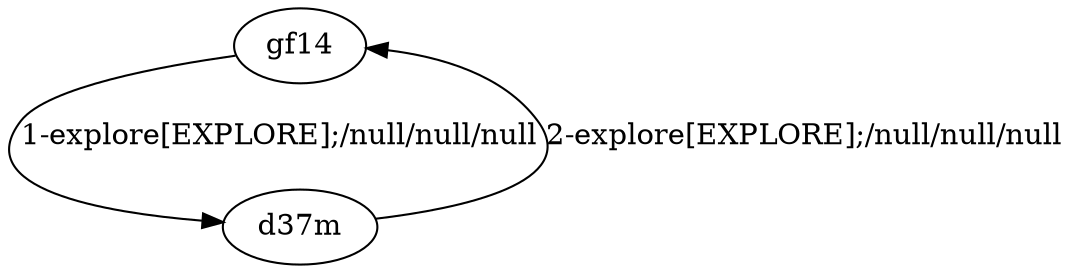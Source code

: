 # Total number of goals covered by this test: 1
# d37m --> gf14

digraph g {
"gf14" -> "d37m" [label = "1-explore[EXPLORE];/null/null/null"];
"d37m" -> "gf14" [label = "2-explore[EXPLORE];/null/null/null"];
}